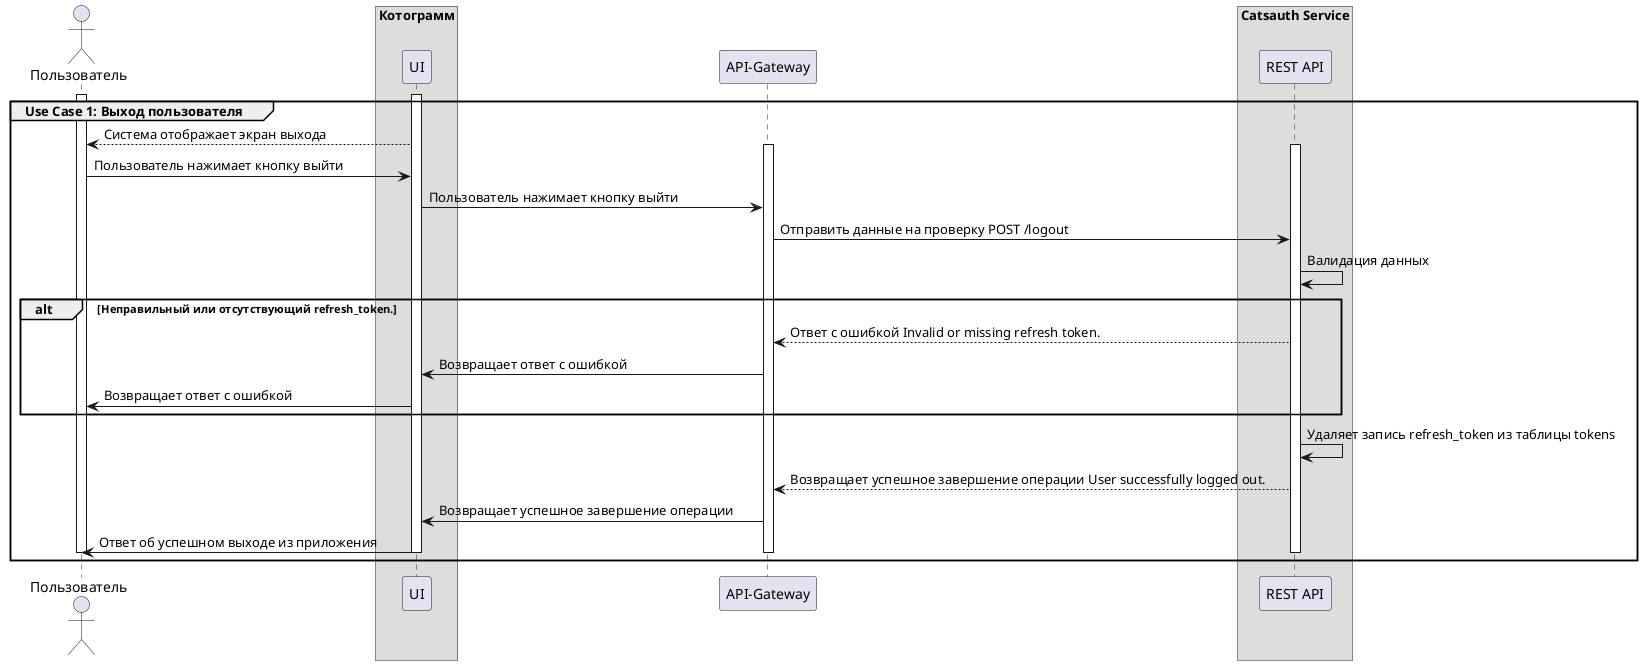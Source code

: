 @startuml
actor "Пользователь" as User
box "Котограмм"
    participant "UI" as UI
end box
participant "API-Gateway" as Gateway
box "Catsauth Service"
participant "REST API" as REST
end box



group Use Case 1: Выход пользователя
activate User
activate UI
User <-- UI: Система отображает экран выхода
activate Gateway
activate REST
User -> UI: Пользователь нажимает кнопку выйти
UI -> Gateway: Пользователь нажимает кнопку выйти
Gateway -> REST: Отправить данные на проверку POST /logout
REST -> REST: Валидация данных
alt Неправильный или отсутствующий refresh_token.
REST --> Gateway: Ответ с ошибкой Invalid or missing refresh token.
Gateway -> UI: Возвращает ответ с ошибкой
UI-> User: Возвращает ответ с ошибкой
end
REST -> REST: Удаляет запись refresh_token из таблицы tokens
REST --> Gateway : Возвращает успешное завершение операции User successfully logged out.
Gateway -> UI: Возвращает успешное завершение операции
UI -> User: Ответ об успешном выходе из приложения
deactivate User
deactivate UI
deactivate Gateway
deactivate REST
end group
@enduml